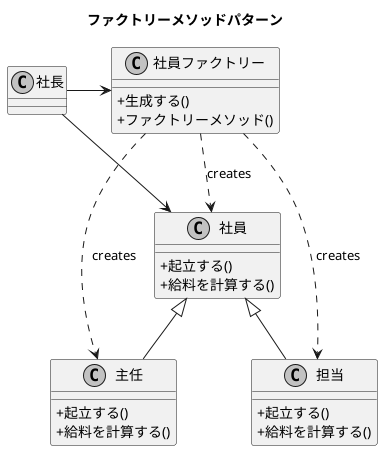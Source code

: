 @startuml 4-4.png
skinparam monochrome true
skinparam defaultFontName Ricty
hide footbox
skinparam classAttributeIconSize 0

title ファクトリーメソッドパターン

class 社長 {
}

class 社員ファクトリー {
    +生成する()
    +ファクトリーメソッド()
}

class 社員 {
    +起立する()
    +給料を計算する()
}

class 担当 {
    +起立する()
    +給料を計算する()
}

class 主任 {
    +起立する()
    +給料を計算する()
}

社長 -> 社員ファクトリー
社長 -> 社員
社員 <|-- 担当
社員 <|-- 主任
社員ファクトリー ..> 社員 : creates
社員ファクトリー ..> 担当: creates
社員ファクトリー ..> 主任 : creates

@enduml
